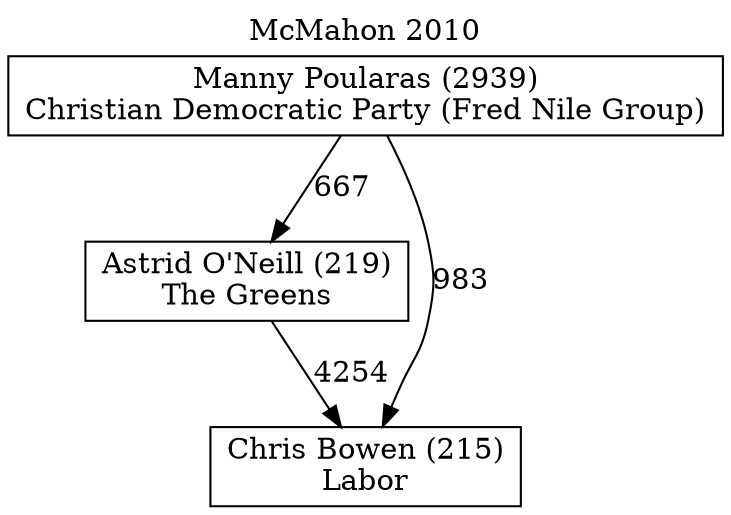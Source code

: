 // House preference flow
digraph "Chris Bowen (215)_McMahon_2010" {
	graph [label="McMahon 2010" labelloc=t mclimit=10]
	node [shape=box]
	"Astrid O'Neill (219)" [label="Astrid O'Neill (219)
The Greens"]
	"Chris Bowen (215)" [label="Chris Bowen (215)
Labor"]
	"Manny Poularas (2939)" [label="Manny Poularas (2939)
Christian Democratic Party (Fred Nile Group)"]
	"Astrid O'Neill (219)" -> "Chris Bowen (215)" [label=4254]
	"Manny Poularas (2939)" -> "Astrid O'Neill (219)" [label=667]
	"Manny Poularas (2939)" -> "Chris Bowen (215)" [label=983]
}

